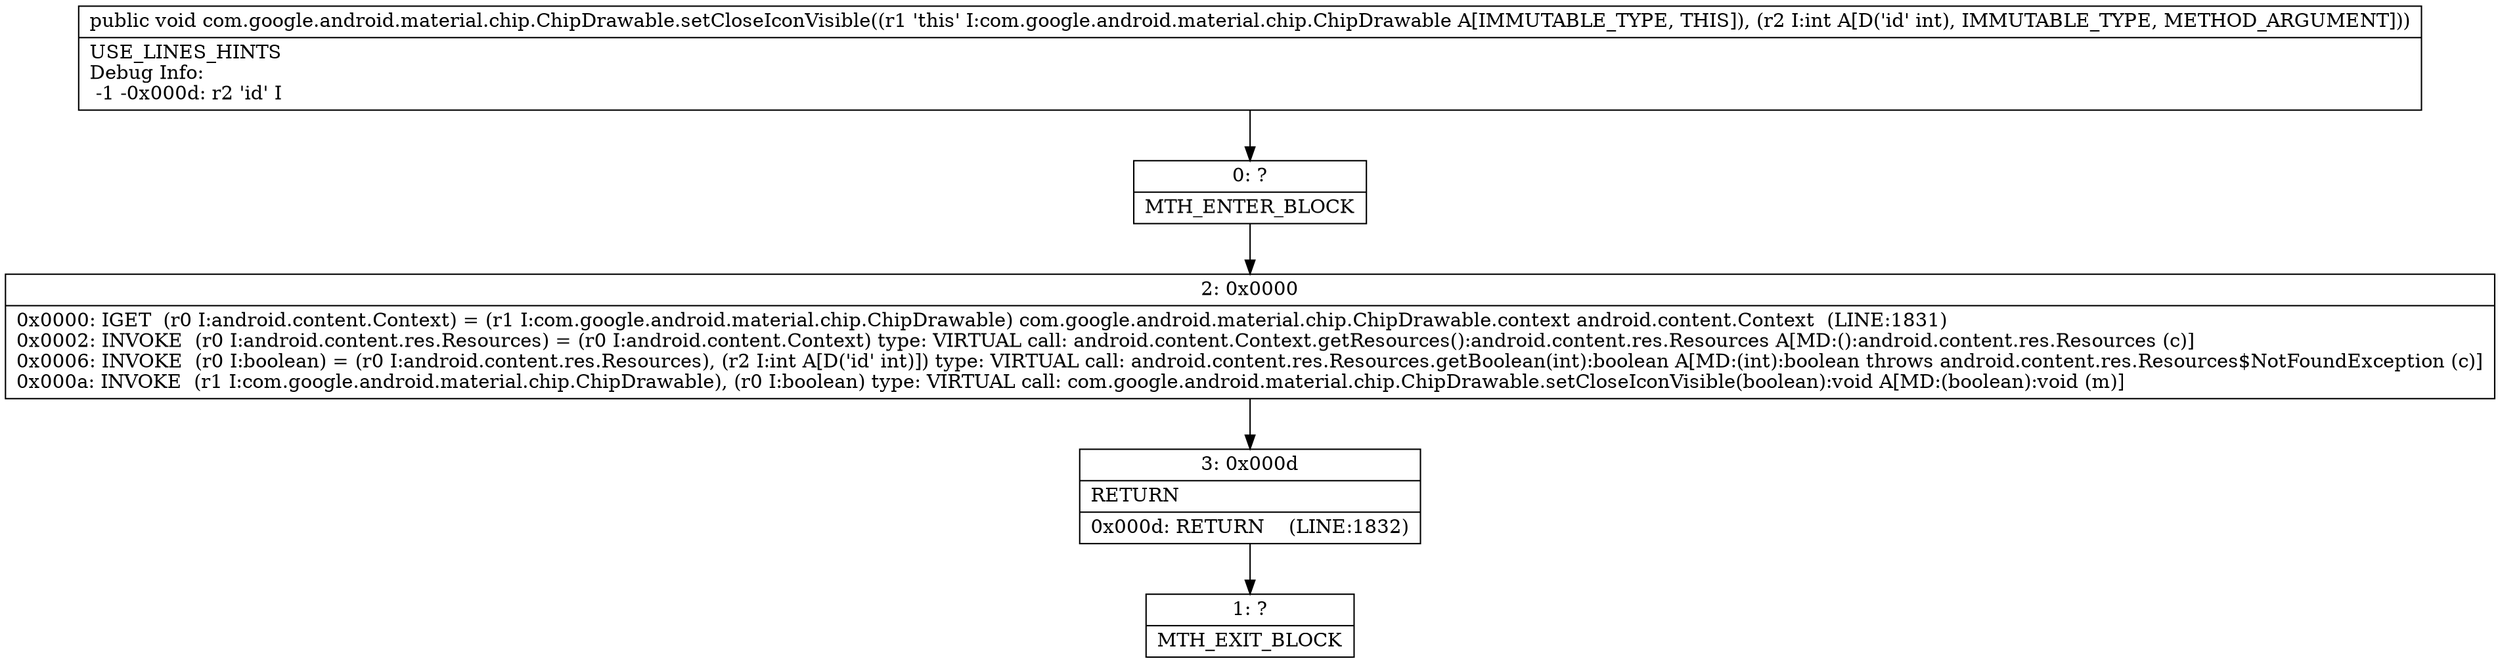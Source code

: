 digraph "CFG forcom.google.android.material.chip.ChipDrawable.setCloseIconVisible(I)V" {
Node_0 [shape=record,label="{0\:\ ?|MTH_ENTER_BLOCK\l}"];
Node_2 [shape=record,label="{2\:\ 0x0000|0x0000: IGET  (r0 I:android.content.Context) = (r1 I:com.google.android.material.chip.ChipDrawable) com.google.android.material.chip.ChipDrawable.context android.content.Context  (LINE:1831)\l0x0002: INVOKE  (r0 I:android.content.res.Resources) = (r0 I:android.content.Context) type: VIRTUAL call: android.content.Context.getResources():android.content.res.Resources A[MD:():android.content.res.Resources (c)]\l0x0006: INVOKE  (r0 I:boolean) = (r0 I:android.content.res.Resources), (r2 I:int A[D('id' int)]) type: VIRTUAL call: android.content.res.Resources.getBoolean(int):boolean A[MD:(int):boolean throws android.content.res.Resources$NotFoundException (c)]\l0x000a: INVOKE  (r1 I:com.google.android.material.chip.ChipDrawable), (r0 I:boolean) type: VIRTUAL call: com.google.android.material.chip.ChipDrawable.setCloseIconVisible(boolean):void A[MD:(boolean):void (m)]\l}"];
Node_3 [shape=record,label="{3\:\ 0x000d|RETURN\l|0x000d: RETURN    (LINE:1832)\l}"];
Node_1 [shape=record,label="{1\:\ ?|MTH_EXIT_BLOCK\l}"];
MethodNode[shape=record,label="{public void com.google.android.material.chip.ChipDrawable.setCloseIconVisible((r1 'this' I:com.google.android.material.chip.ChipDrawable A[IMMUTABLE_TYPE, THIS]), (r2 I:int A[D('id' int), IMMUTABLE_TYPE, METHOD_ARGUMENT]))  | USE_LINES_HINTS\lDebug Info:\l  \-1 \-0x000d: r2 'id' I\l}"];
MethodNode -> Node_0;Node_0 -> Node_2;
Node_2 -> Node_3;
Node_3 -> Node_1;
}

